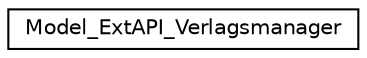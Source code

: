 digraph G
{
  edge [fontname="Helvetica",fontsize="10",labelfontname="Helvetica",labelfontsize="10"];
  node [fontname="Helvetica",fontsize="10",shape=record];
  rankdir="LR";
  Node1 [label="Model_ExtAPI_Verlagsmanager",height=0.2,width=0.4,color="black", fillcolor="white", style="filled",URL="$class_model___ext_a_p_i___verlagsmanager.html"];
}
